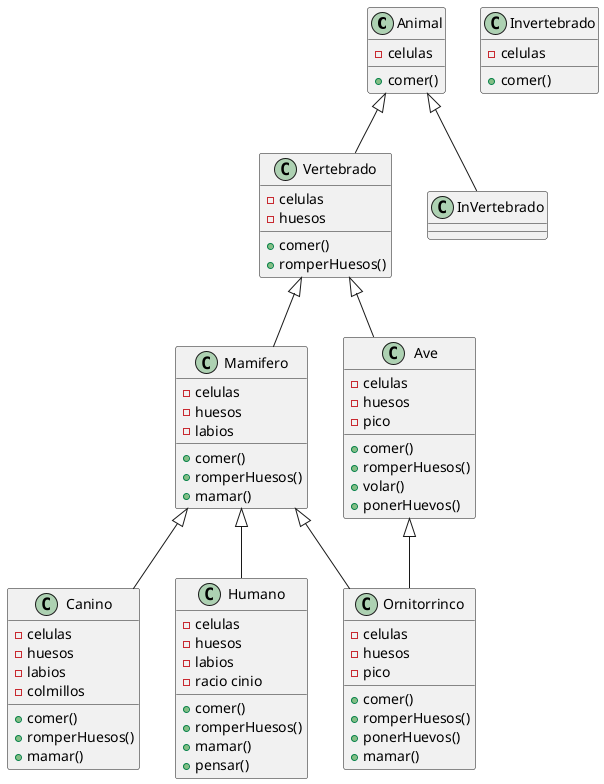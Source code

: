@startuml

hide stereotype

class Animal{
- celulas
+ comer()
}
class Vertebrado {
- celulas
- huesos
+ comer()
+ romperHuesos()
}
class Invertebrado {
- celulas
+ comer()
}

class Mamifero {
- celulas
- huesos
- labios
+ comer()
+ romperHuesos()
+ mamar()
}
class Ave {
- celulas
- huesos
- pico
+ comer()
+ romperHuesos()
+ volar()
+ ponerHuevos()
}
class Canino {
-celulas
- huesos
- labios
- colmillos
+ comer()
+ romperHuesos()
+ mamar()
}
class Humano {
- celulas
- huesos
- labios
- racio cinio
+ comer()
+ romperHuesos()
+ mamar()
+ pensar()
}
class Ornitorrinco {
-celulas
- huesos
-pico
+ comer()
+ romperHuesos()
+ ponerHuevos()
+ mamar()
}

Animal <|-- Vertebrado
Animal <|-- InVertebrado
Vertebrado <|-- Mamifero
Vertebrado <|-- Ave
Mamifero <|-- Canino
Mamifero <|-- Humano
Mamifero <|-- Ornitorrinco
Ave <|-- Ornitorrinco
@enduml